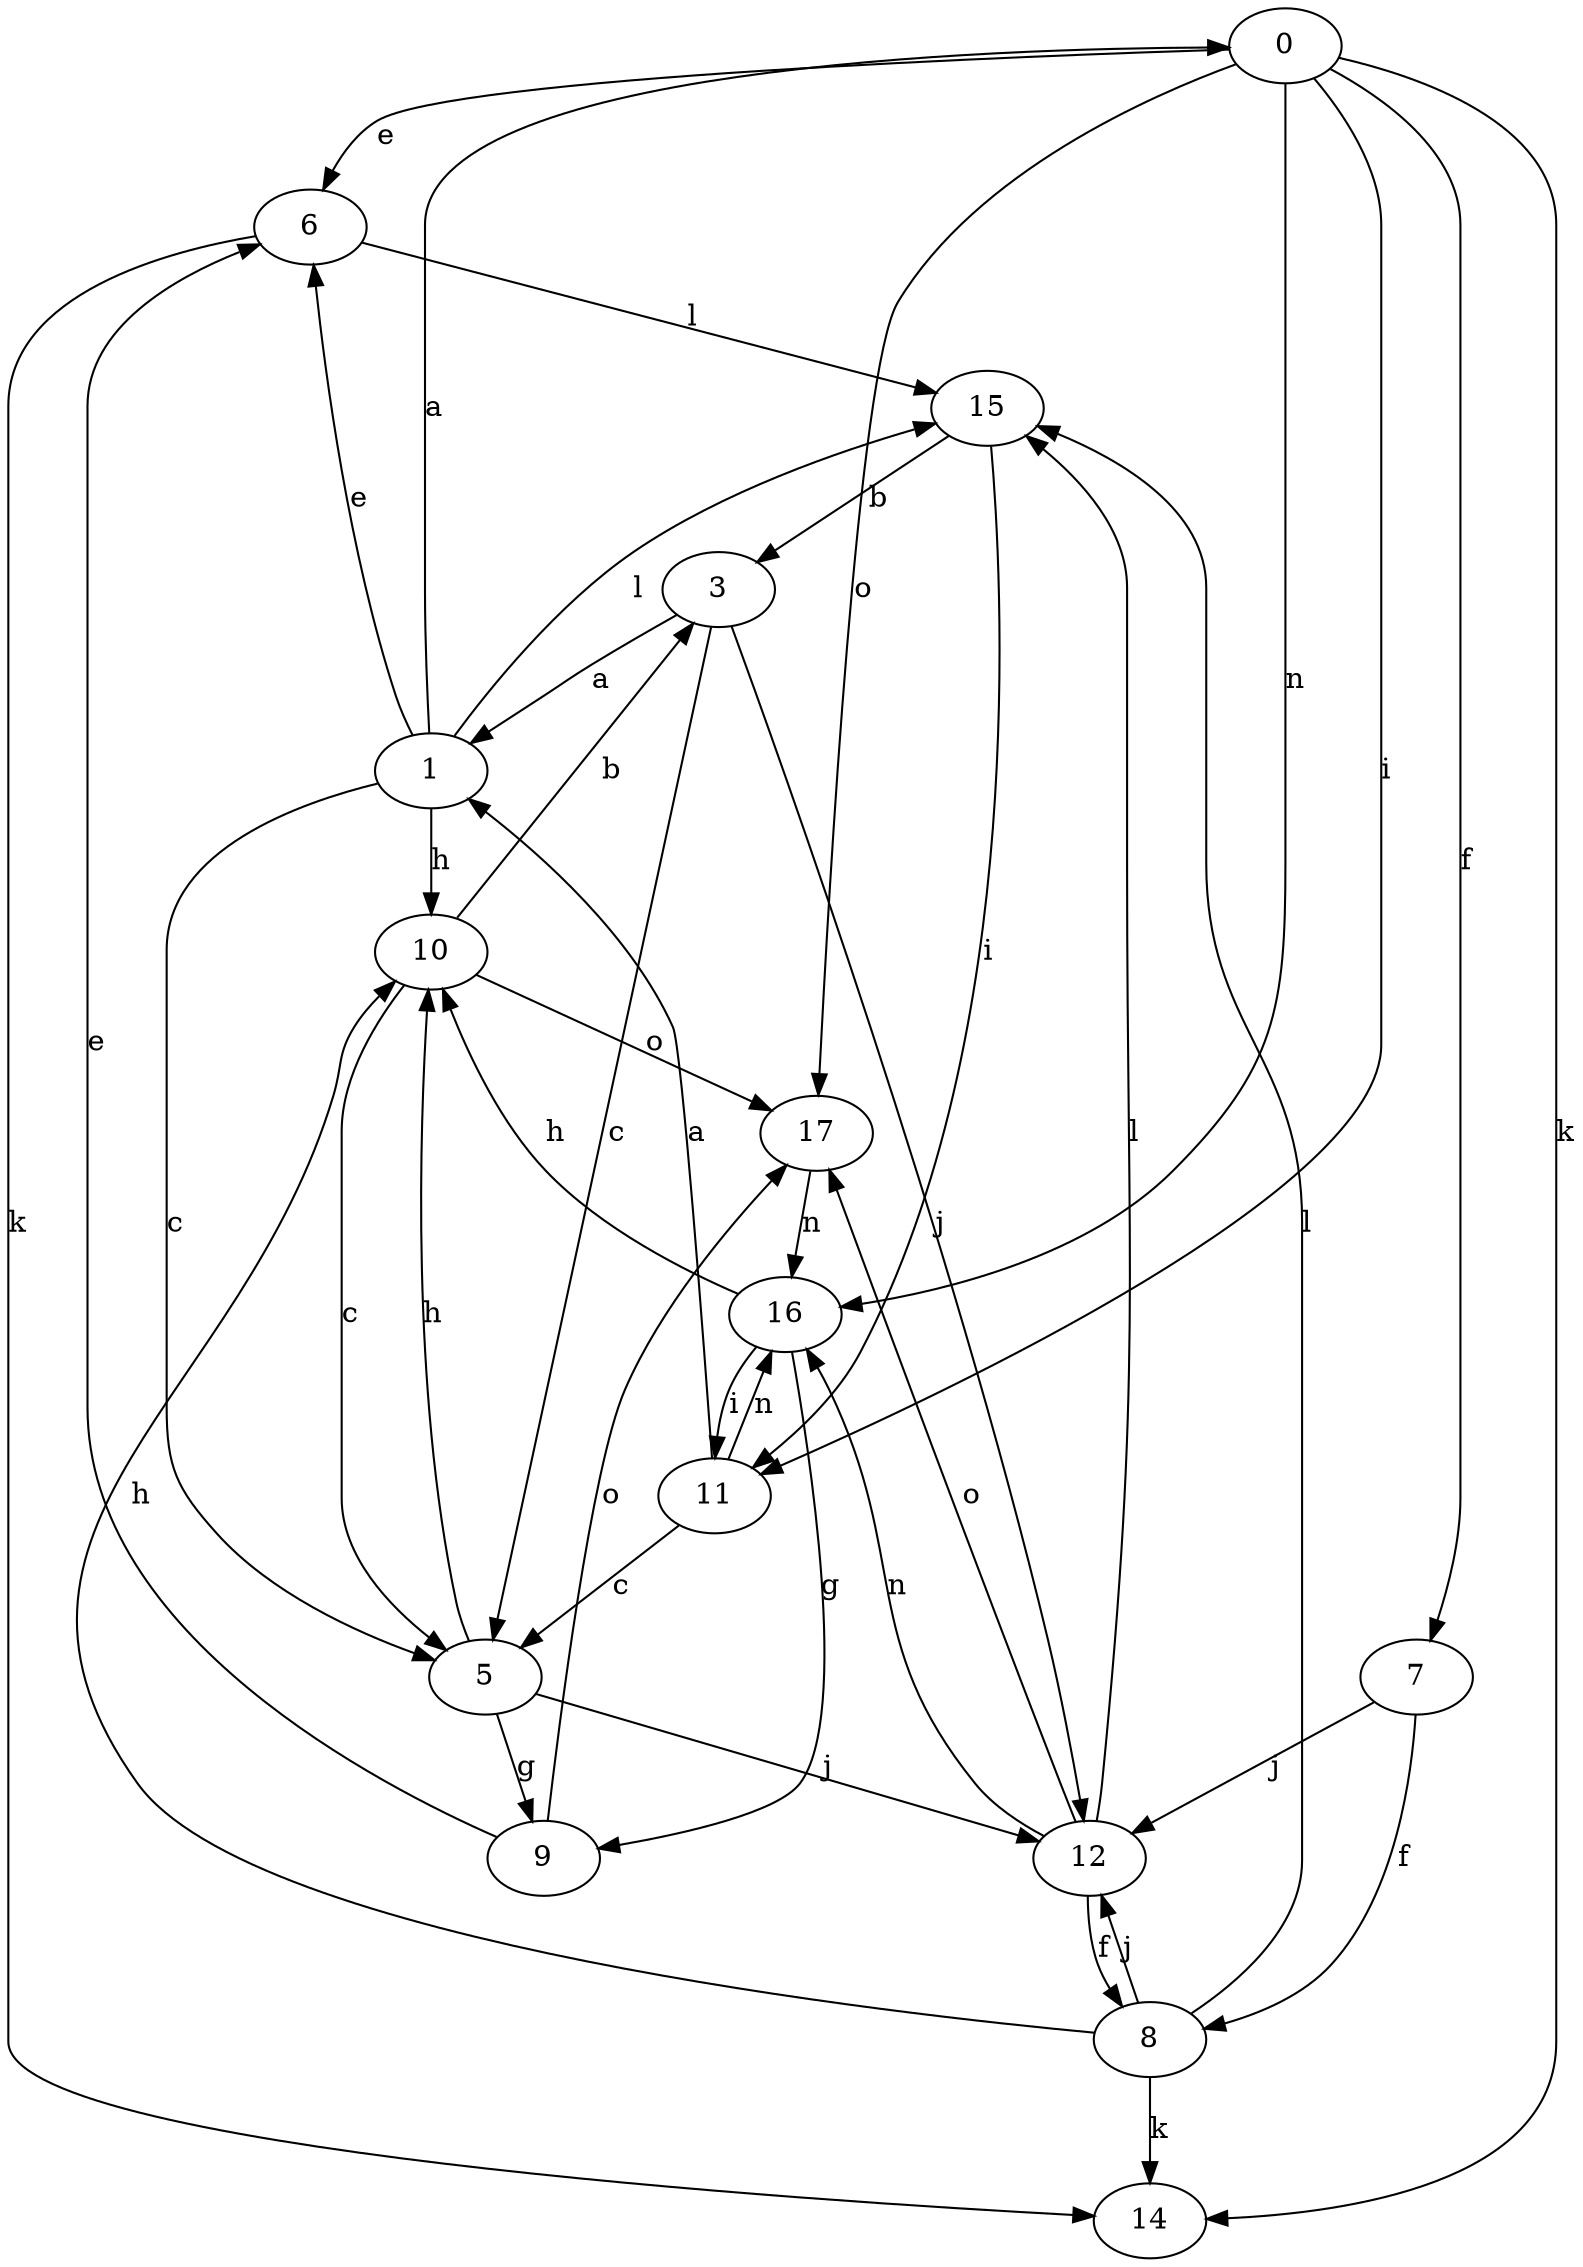 strict digraph  {
0;
1;
3;
5;
6;
7;
8;
9;
10;
11;
12;
14;
15;
16;
17;
0 -> 6  [label=e];
0 -> 7  [label=f];
0 -> 11  [label=i];
0 -> 14  [label=k];
0 -> 16  [label=n];
0 -> 17  [label=o];
1 -> 0  [label=a];
1 -> 5  [label=c];
1 -> 6  [label=e];
1 -> 10  [label=h];
1 -> 15  [label=l];
3 -> 1  [label=a];
3 -> 5  [label=c];
3 -> 12  [label=j];
5 -> 9  [label=g];
5 -> 10  [label=h];
5 -> 12  [label=j];
6 -> 14  [label=k];
6 -> 15  [label=l];
7 -> 8  [label=f];
7 -> 12  [label=j];
8 -> 10  [label=h];
8 -> 12  [label=j];
8 -> 14  [label=k];
8 -> 15  [label=l];
9 -> 6  [label=e];
9 -> 17  [label=o];
10 -> 3  [label=b];
10 -> 5  [label=c];
10 -> 17  [label=o];
11 -> 1  [label=a];
11 -> 5  [label=c];
11 -> 16  [label=n];
12 -> 8  [label=f];
12 -> 15  [label=l];
12 -> 16  [label=n];
12 -> 17  [label=o];
15 -> 3  [label=b];
15 -> 11  [label=i];
16 -> 9  [label=g];
16 -> 10  [label=h];
16 -> 11  [label=i];
17 -> 16  [label=n];
}
